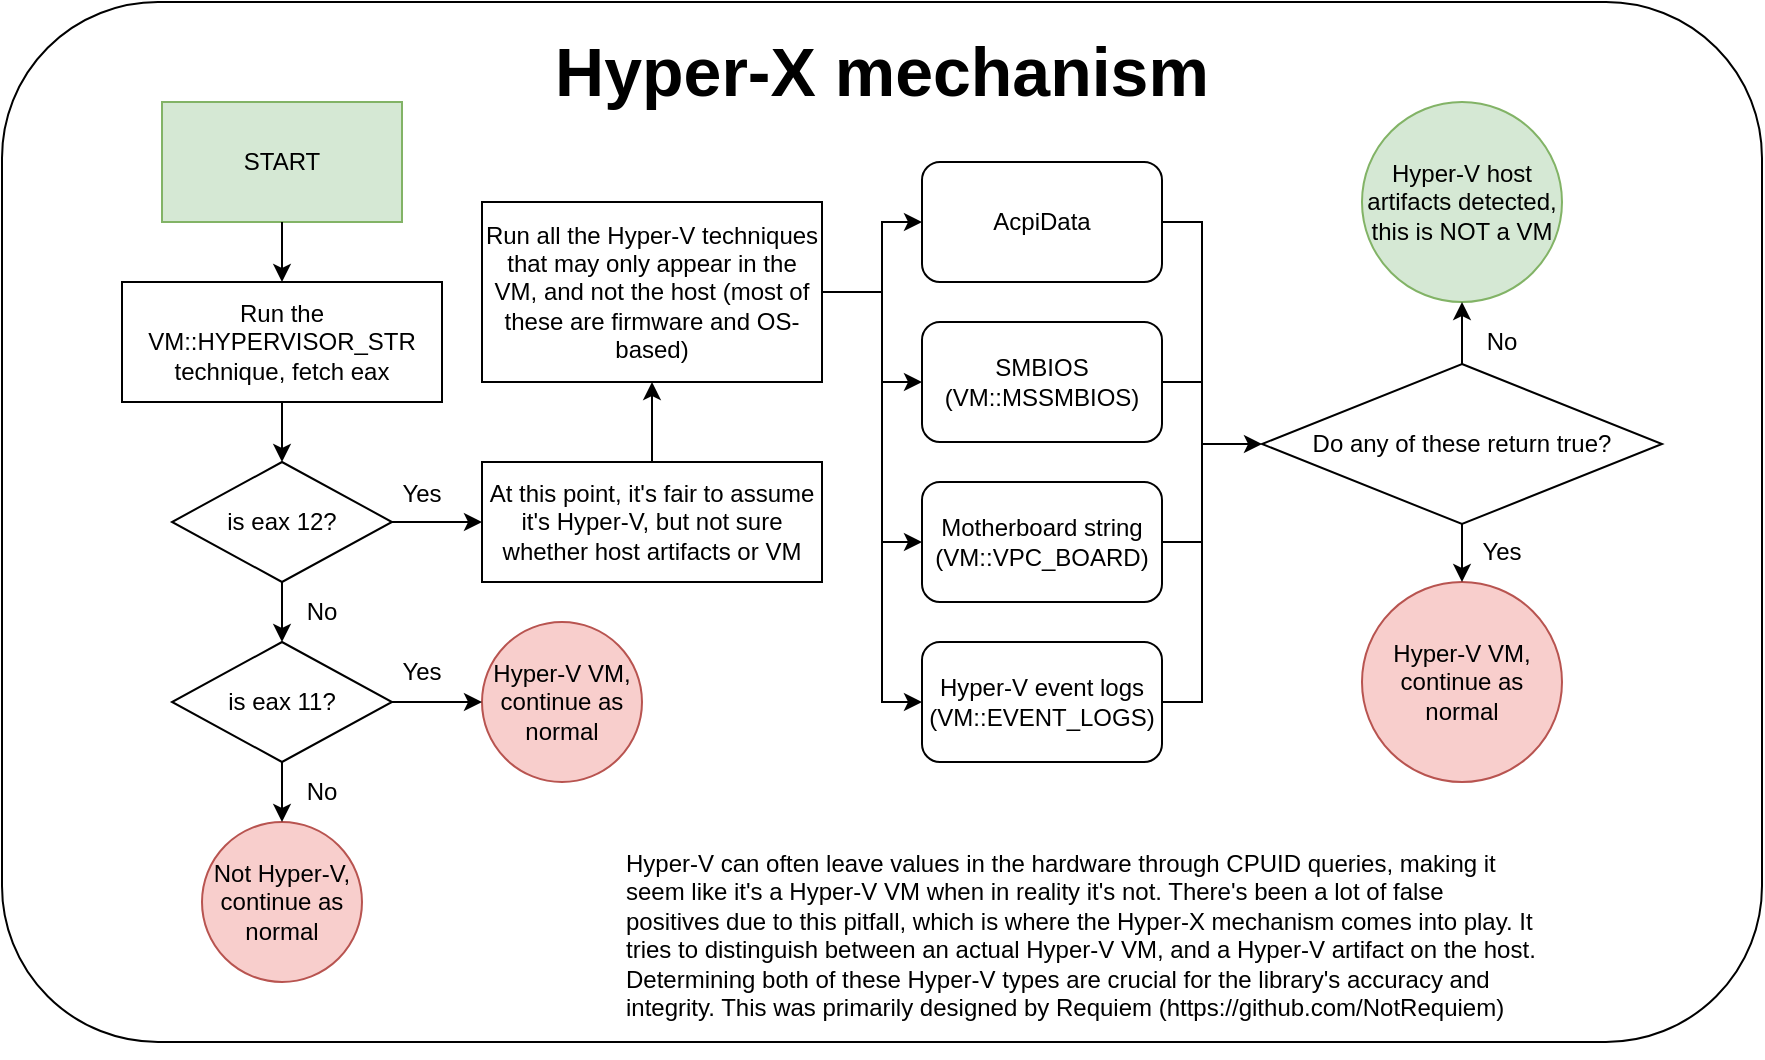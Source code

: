 <mxfile version="24.7.6">
  <diagram name="Page-1" id="zGf0Ftu6_07F7baFzf_Y">
    <mxGraphModel dx="1206" dy="795" grid="1" gridSize="10" guides="1" tooltips="1" connect="1" arrows="1" fold="1" page="1" pageScale="1" pageWidth="850" pageHeight="1100" math="0" shadow="0">
      <root>
        <mxCell id="0" />
        <mxCell id="1" parent="0" />
        <mxCell id="x2cThCooTCoZfJnJUzE6-1" value="" style="rounded=1;whiteSpace=wrap;html=1;" vertex="1" parent="1">
          <mxGeometry x="120" y="150" width="880" height="520" as="geometry" />
        </mxCell>
        <mxCell id="x2cThCooTCoZfJnJUzE6-2" value="START" style="rounded=0;whiteSpace=wrap;html=1;fillColor=#d5e8d4;strokeColor=#82b366;" vertex="1" parent="1">
          <mxGeometry x="200" y="200" width="120" height="60" as="geometry" />
        </mxCell>
        <mxCell id="x2cThCooTCoZfJnJUzE6-3" value="&lt;div&gt;Run the VM::HYPERVISOR_STR&lt;/div&gt;&lt;div&gt;technique, fetch eax&lt;br&gt;&lt;/div&gt;" style="rounded=0;whiteSpace=wrap;html=1;" vertex="1" parent="1">
          <mxGeometry x="180" y="290" width="160" height="60" as="geometry" />
        </mxCell>
        <mxCell id="x2cThCooTCoZfJnJUzE6-4" value="" style="endArrow=classic;html=1;rounded=0;exitX=0.5;exitY=1;exitDx=0;exitDy=0;entryX=0.5;entryY=0;entryDx=0;entryDy=0;" edge="1" parent="1" source="x2cThCooTCoZfJnJUzE6-2" target="x2cThCooTCoZfJnJUzE6-3">
          <mxGeometry width="50" height="50" relative="1" as="geometry">
            <mxPoint x="400" y="440" as="sourcePoint" />
            <mxPoint x="450" y="390" as="targetPoint" />
          </mxGeometry>
        </mxCell>
        <mxCell id="x2cThCooTCoZfJnJUzE6-5" value="is eax 12?" style="rhombus;whiteSpace=wrap;html=1;" vertex="1" parent="1">
          <mxGeometry x="205" y="380" width="110" height="60" as="geometry" />
        </mxCell>
        <mxCell id="x2cThCooTCoZfJnJUzE6-6" value="" style="endArrow=classic;html=1;rounded=0;exitX=0.5;exitY=1;exitDx=0;exitDy=0;entryX=0.5;entryY=0;entryDx=0;entryDy=0;" edge="1" parent="1" source="x2cThCooTCoZfJnJUzE6-3" target="x2cThCooTCoZfJnJUzE6-5">
          <mxGeometry width="50" height="50" relative="1" as="geometry">
            <mxPoint x="270" y="270" as="sourcePoint" />
            <mxPoint x="270" y="310" as="targetPoint" />
          </mxGeometry>
        </mxCell>
        <mxCell id="x2cThCooTCoZfJnJUzE6-7" value="" style="endArrow=classic;html=1;rounded=0;exitX=0.5;exitY=1;exitDx=0;exitDy=0;" edge="1" parent="1" source="x2cThCooTCoZfJnJUzE6-5" target="x2cThCooTCoZfJnJUzE6-9">
          <mxGeometry width="50" height="50" relative="1" as="geometry">
            <mxPoint x="400" y="440" as="sourcePoint" />
            <mxPoint x="450" y="390" as="targetPoint" />
          </mxGeometry>
        </mxCell>
        <mxCell id="x2cThCooTCoZfJnJUzE6-8" value="Hyper-X mechanism" style="text;html=1;align=center;verticalAlign=middle;whiteSpace=wrap;rounded=0;fontSize=34;fontStyle=1" vertex="1" parent="1">
          <mxGeometry x="360" y="170" width="400" height="30" as="geometry" />
        </mxCell>
        <mxCell id="x2cThCooTCoZfJnJUzE6-9" value="is eax 11?" style="rhombus;whiteSpace=wrap;html=1;" vertex="1" parent="1">
          <mxGeometry x="205" y="470" width="110" height="60" as="geometry" />
        </mxCell>
        <mxCell id="x2cThCooTCoZfJnJUzE6-10" value="Not Hyper-V, continue as normal" style="ellipse;whiteSpace=wrap;html=1;aspect=fixed;fillColor=#f8cecc;strokeColor=#b85450;" vertex="1" parent="1">
          <mxGeometry x="220" y="560" width="80" height="80" as="geometry" />
        </mxCell>
        <mxCell id="x2cThCooTCoZfJnJUzE6-11" value="" style="endArrow=classic;html=1;rounded=0;exitX=0.5;exitY=1;exitDx=0;exitDy=0;entryX=0.5;entryY=0;entryDx=0;entryDy=0;" edge="1" parent="1" source="x2cThCooTCoZfJnJUzE6-9" target="x2cThCooTCoZfJnJUzE6-10">
          <mxGeometry width="50" height="50" relative="1" as="geometry">
            <mxPoint x="400" y="440" as="sourcePoint" />
            <mxPoint x="450" y="390" as="targetPoint" />
          </mxGeometry>
        </mxCell>
        <mxCell id="x2cThCooTCoZfJnJUzE6-12" value="No" style="text;html=1;align=center;verticalAlign=middle;whiteSpace=wrap;rounded=0;" vertex="1" parent="1">
          <mxGeometry x="250" y="530" width="60" height="30" as="geometry" />
        </mxCell>
        <mxCell id="x2cThCooTCoZfJnJUzE6-13" value="No" style="text;html=1;align=center;verticalAlign=middle;whiteSpace=wrap;rounded=0;" vertex="1" parent="1">
          <mxGeometry x="250" y="440" width="60" height="30" as="geometry" />
        </mxCell>
        <mxCell id="x2cThCooTCoZfJnJUzE6-14" value="Hyper-V VM, continue as normal" style="ellipse;whiteSpace=wrap;html=1;aspect=fixed;fillColor=#f8cecc;strokeColor=#b85450;" vertex="1" parent="1">
          <mxGeometry x="360" y="460" width="80" height="80" as="geometry" />
        </mxCell>
        <mxCell id="x2cThCooTCoZfJnJUzE6-15" value="" style="endArrow=classic;html=1;rounded=0;exitX=1;exitY=0.5;exitDx=0;exitDy=0;entryX=0;entryY=0.5;entryDx=0;entryDy=0;" edge="1" parent="1" source="x2cThCooTCoZfJnJUzE6-9" target="x2cThCooTCoZfJnJUzE6-14">
          <mxGeometry width="50" height="50" relative="1" as="geometry">
            <mxPoint x="400" y="440" as="sourcePoint" />
            <mxPoint x="450" y="390" as="targetPoint" />
          </mxGeometry>
        </mxCell>
        <mxCell id="x2cThCooTCoZfJnJUzE6-16" value="Yes" style="text;html=1;align=center;verticalAlign=middle;whiteSpace=wrap;rounded=0;" vertex="1" parent="1">
          <mxGeometry x="300" y="470" width="60" height="30" as="geometry" />
        </mxCell>
        <mxCell id="x2cThCooTCoZfJnJUzE6-17" value="At this point, it&#39;s fair to assume it&#39;s Hyper-V, but not sure whether host artifacts or VM" style="rounded=0;whiteSpace=wrap;html=1;" vertex="1" parent="1">
          <mxGeometry x="360" y="380" width="170" height="60" as="geometry" />
        </mxCell>
        <mxCell id="x2cThCooTCoZfJnJUzE6-18" value="" style="endArrow=classic;html=1;rounded=0;exitX=1;exitY=0.5;exitDx=0;exitDy=0;entryX=0;entryY=0.5;entryDx=0;entryDy=0;" edge="1" parent="1" source="x2cThCooTCoZfJnJUzE6-5" target="x2cThCooTCoZfJnJUzE6-17">
          <mxGeometry width="50" height="50" relative="1" as="geometry">
            <mxPoint x="400" y="440" as="sourcePoint" />
            <mxPoint x="450" y="390" as="targetPoint" />
          </mxGeometry>
        </mxCell>
        <mxCell id="x2cThCooTCoZfJnJUzE6-19" value="Yes" style="text;html=1;align=center;verticalAlign=middle;whiteSpace=wrap;rounded=0;" vertex="1" parent="1">
          <mxGeometry x="300" y="381" width="60" height="30" as="geometry" />
        </mxCell>
        <mxCell id="x2cThCooTCoZfJnJUzE6-20" value="Run all the Hyper-V techniques that may only appear in the VM, and not the host (most of these are firmware and OS-based)" style="rounded=0;whiteSpace=wrap;html=1;" vertex="1" parent="1">
          <mxGeometry x="360" y="250" width="170" height="90" as="geometry" />
        </mxCell>
        <mxCell id="x2cThCooTCoZfJnJUzE6-21" value="" style="endArrow=classic;html=1;rounded=0;entryX=0.5;entryY=1;entryDx=0;entryDy=0;exitX=0.5;exitY=0;exitDx=0;exitDy=0;" edge="1" parent="1" source="x2cThCooTCoZfJnJUzE6-17" target="x2cThCooTCoZfJnJUzE6-20">
          <mxGeometry width="50" height="50" relative="1" as="geometry">
            <mxPoint x="400" y="440" as="sourcePoint" />
            <mxPoint x="450" y="390" as="targetPoint" />
          </mxGeometry>
        </mxCell>
        <mxCell id="x2cThCooTCoZfJnJUzE6-22" value="AcpiData" style="rounded=1;whiteSpace=wrap;html=1;" vertex="1" parent="1">
          <mxGeometry x="580" y="230" width="120" height="60" as="geometry" />
        </mxCell>
        <mxCell id="x2cThCooTCoZfJnJUzE6-23" value="SMBIOS&lt;br&gt;(VM::MSSMBIOS)" style="rounded=1;whiteSpace=wrap;html=1;" vertex="1" parent="1">
          <mxGeometry x="580" y="310" width="120" height="60" as="geometry" />
        </mxCell>
        <mxCell id="x2cThCooTCoZfJnJUzE6-24" value="Motherboard string&lt;br&gt;(VM::VPC_BOARD)" style="rounded=1;whiteSpace=wrap;html=1;" vertex="1" parent="1">
          <mxGeometry x="580" y="390" width="120" height="60" as="geometry" />
        </mxCell>
        <mxCell id="x2cThCooTCoZfJnJUzE6-25" value="Hyper-V event logs&lt;br&gt;(VM::EVENT_LOGS)" style="rounded=1;whiteSpace=wrap;html=1;" vertex="1" parent="1">
          <mxGeometry x="580" y="470" width="120" height="60" as="geometry" />
        </mxCell>
        <mxCell id="x2cThCooTCoZfJnJUzE6-26" value="" style="endArrow=classic;html=1;rounded=0;exitX=1;exitY=0.5;exitDx=0;exitDy=0;entryX=0;entryY=0.5;entryDx=0;entryDy=0;" edge="1" parent="1" source="x2cThCooTCoZfJnJUzE6-20" target="x2cThCooTCoZfJnJUzE6-22">
          <mxGeometry width="50" height="50" relative="1" as="geometry">
            <mxPoint x="690" y="440" as="sourcePoint" />
            <mxPoint x="740" y="390" as="targetPoint" />
            <Array as="points">
              <mxPoint x="560" y="295" />
              <mxPoint x="560" y="260" />
            </Array>
          </mxGeometry>
        </mxCell>
        <mxCell id="x2cThCooTCoZfJnJUzE6-27" value="" style="endArrow=classic;html=1;rounded=0;entryX=0;entryY=0.5;entryDx=0;entryDy=0;" edge="1" parent="1" target="x2cThCooTCoZfJnJUzE6-23">
          <mxGeometry width="50" height="50" relative="1" as="geometry">
            <mxPoint x="560" y="290" as="sourcePoint" />
            <mxPoint x="740" y="390" as="targetPoint" />
            <Array as="points">
              <mxPoint x="560" y="340" />
            </Array>
          </mxGeometry>
        </mxCell>
        <mxCell id="x2cThCooTCoZfJnJUzE6-28" value="" style="endArrow=classic;html=1;rounded=0;entryX=0;entryY=0.5;entryDx=0;entryDy=0;" edge="1" parent="1" target="x2cThCooTCoZfJnJUzE6-24">
          <mxGeometry width="50" height="50" relative="1" as="geometry">
            <mxPoint x="560" y="340" as="sourcePoint" />
            <mxPoint x="740" y="390" as="targetPoint" />
            <Array as="points">
              <mxPoint x="560" y="420" />
            </Array>
          </mxGeometry>
        </mxCell>
        <mxCell id="x2cThCooTCoZfJnJUzE6-29" value="" style="endArrow=classic;html=1;rounded=0;entryX=0;entryY=0.5;entryDx=0;entryDy=0;" edge="1" parent="1" target="x2cThCooTCoZfJnJUzE6-25">
          <mxGeometry width="50" height="50" relative="1" as="geometry">
            <mxPoint x="560" y="410" as="sourcePoint" />
            <mxPoint x="740" y="390" as="targetPoint" />
            <Array as="points">
              <mxPoint x="560" y="500" />
            </Array>
          </mxGeometry>
        </mxCell>
        <mxCell id="x2cThCooTCoZfJnJUzE6-30" value="" style="endArrow=classic;html=1;rounded=0;exitX=1;exitY=0.5;exitDx=0;exitDy=0;entryX=0;entryY=0.5;entryDx=0;entryDy=0;" edge="1" parent="1" source="x2cThCooTCoZfJnJUzE6-22" target="x2cThCooTCoZfJnJUzE6-31">
          <mxGeometry width="50" height="50" relative="1" as="geometry">
            <mxPoint x="690" y="440" as="sourcePoint" />
            <mxPoint x="740" y="390" as="targetPoint" />
            <Array as="points">
              <mxPoint x="720" y="260" />
              <mxPoint x="720" y="371" />
            </Array>
          </mxGeometry>
        </mxCell>
        <mxCell id="x2cThCooTCoZfJnJUzE6-31" value="Do any of these return true?" style="rhombus;whiteSpace=wrap;html=1;" vertex="1" parent="1">
          <mxGeometry x="750" y="331" width="200" height="80" as="geometry" />
        </mxCell>
        <mxCell id="x2cThCooTCoZfJnJUzE6-32" value="Hyper-V VM, continue as normal" style="ellipse;whiteSpace=wrap;html=1;aspect=fixed;fillColor=#f8cecc;strokeColor=#b85450;" vertex="1" parent="1">
          <mxGeometry x="800" y="440" width="100" height="100" as="geometry" />
        </mxCell>
        <mxCell id="x2cThCooTCoZfJnJUzE6-33" value="Hyper-V host artifacts detected, this is NOT a VM" style="ellipse;whiteSpace=wrap;html=1;aspect=fixed;fillColor=#d5e8d4;strokeColor=#82b366;" vertex="1" parent="1">
          <mxGeometry x="800" y="200" width="100" height="100" as="geometry" />
        </mxCell>
        <mxCell id="x2cThCooTCoZfJnJUzE6-34" value="" style="endArrow=none;html=1;rounded=0;exitX=1;exitY=0.5;exitDx=0;exitDy=0;endFill=0;" edge="1" parent="1" source="x2cThCooTCoZfJnJUzE6-23">
          <mxGeometry width="50" height="50" relative="1" as="geometry">
            <mxPoint x="690" y="440" as="sourcePoint" />
            <mxPoint x="720" y="340" as="targetPoint" />
          </mxGeometry>
        </mxCell>
        <mxCell id="x2cThCooTCoZfJnJUzE6-35" value="" style="endArrow=none;html=1;rounded=0;exitX=1;exitY=0.5;exitDx=0;exitDy=0;endFill=0;" edge="1" parent="1" source="x2cThCooTCoZfJnJUzE6-24">
          <mxGeometry width="50" height="50" relative="1" as="geometry">
            <mxPoint x="710" y="350" as="sourcePoint" />
            <mxPoint x="720" y="420" as="targetPoint" />
          </mxGeometry>
        </mxCell>
        <mxCell id="x2cThCooTCoZfJnJUzE6-36" value="" style="endArrow=none;html=1;rounded=0;exitX=1;exitY=0.5;exitDx=0;exitDy=0;endFill=0;" edge="1" parent="1" source="x2cThCooTCoZfJnJUzE6-25">
          <mxGeometry width="50" height="50" relative="1" as="geometry">
            <mxPoint x="690" y="440" as="sourcePoint" />
            <mxPoint x="720" y="370" as="targetPoint" />
            <Array as="points">
              <mxPoint x="720" y="500" />
            </Array>
          </mxGeometry>
        </mxCell>
        <mxCell id="x2cThCooTCoZfJnJUzE6-38" value="" style="endArrow=classic;html=1;rounded=0;entryX=0.5;entryY=0;entryDx=0;entryDy=0;exitX=0.5;exitY=1;exitDx=0;exitDy=0;" edge="1" parent="1" source="x2cThCooTCoZfJnJUzE6-31" target="x2cThCooTCoZfJnJUzE6-32">
          <mxGeometry width="50" height="50" relative="1" as="geometry">
            <mxPoint x="690" y="440" as="sourcePoint" />
            <mxPoint x="740" y="390" as="targetPoint" />
          </mxGeometry>
        </mxCell>
        <mxCell id="x2cThCooTCoZfJnJUzE6-39" value="Yes" style="text;html=1;align=center;verticalAlign=middle;whiteSpace=wrap;rounded=0;" vertex="1" parent="1">
          <mxGeometry x="840" y="410" width="60" height="30" as="geometry" />
        </mxCell>
        <mxCell id="x2cThCooTCoZfJnJUzE6-40" value="" style="endArrow=classic;html=1;rounded=0;entryX=0.5;entryY=1;entryDx=0;entryDy=0;exitX=0.5;exitY=0;exitDx=0;exitDy=0;" edge="1" parent="1" source="x2cThCooTCoZfJnJUzE6-31" target="x2cThCooTCoZfJnJUzE6-33">
          <mxGeometry width="50" height="50" relative="1" as="geometry">
            <mxPoint x="690" y="440" as="sourcePoint" />
            <mxPoint x="740" y="390" as="targetPoint" />
          </mxGeometry>
        </mxCell>
        <mxCell id="x2cThCooTCoZfJnJUzE6-41" value="No" style="text;html=1;align=center;verticalAlign=middle;whiteSpace=wrap;rounded=0;" vertex="1" parent="1">
          <mxGeometry x="840" y="305" width="60" height="30" as="geometry" />
        </mxCell>
        <mxCell id="x2cThCooTCoZfJnJUzE6-42" value="&lt;p&gt;Hyper-V can often leave values in the hardware through CPUID queries, making it seem like it&#39;s a Hyper-V VM when in reality it&#39;s not. There&#39;s been a lot of false positives due to this pitfall, which is where the Hyper-X mechanism comes into play. It tries to distinguish between an actual Hyper-V VM, and a Hyper-V artifact on the host. Determining both of these Hyper-V types are crucial for the library&#39;s accuracy and integrity. This was primarily designed by Requiem (https://github.com/NotRequiem)&lt;br&gt;&lt;/p&gt;" style="text;html=1;whiteSpace=wrap;overflow=hidden;rounded=0;" vertex="1" parent="1">
          <mxGeometry x="430" y="555" width="460" height="120" as="geometry" />
        </mxCell>
      </root>
    </mxGraphModel>
  </diagram>
</mxfile>
